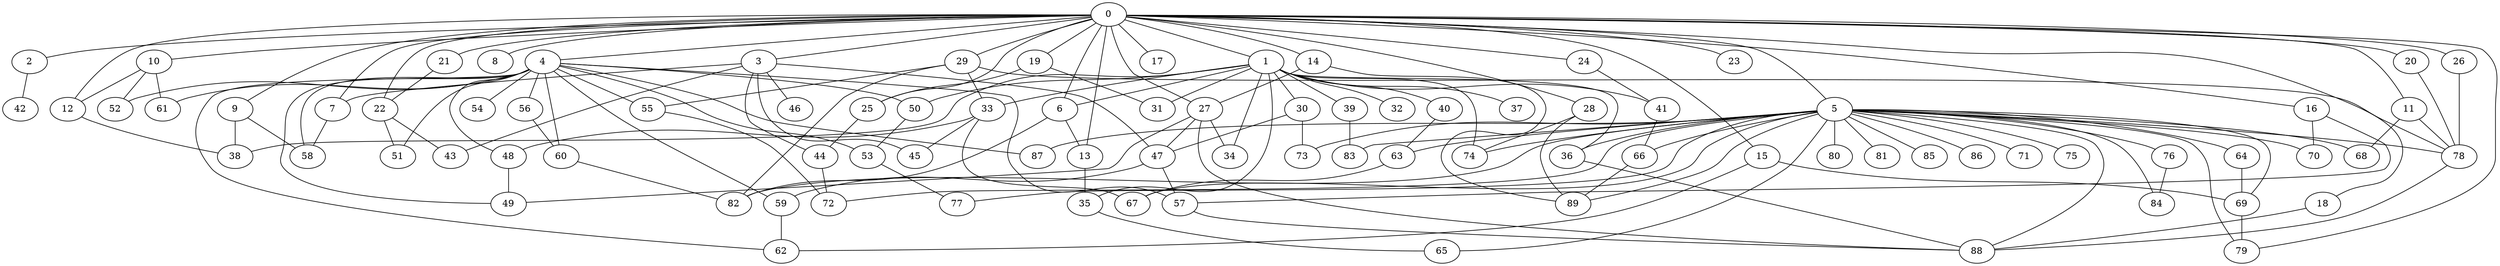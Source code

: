 
graph graphname {
    0 -- 1
0 -- 2
0 -- 3
0 -- 4
0 -- 5
0 -- 6
0 -- 7
0 -- 8
0 -- 9
0 -- 10
0 -- 11
0 -- 12
0 -- 13
0 -- 14
0 -- 15
0 -- 16
0 -- 17
0 -- 18
0 -- 19
0 -- 20
0 -- 21
0 -- 22
0 -- 23
0 -- 24
0 -- 25
0 -- 26
0 -- 27
0 -- 28
0 -- 29
0 -- 79
1 -- 32
1 -- 34
1 -- 35
1 -- 36
1 -- 37
1 -- 38
1 -- 33
1 -- 40
1 -- 41
1 -- 39
1 -- 30
1 -- 31
1 -- 6
1 -- 74
1 -- 50
2 -- 42
3 -- 43
3 -- 44
3 -- 45
3 -- 46
3 -- 47
3 -- 7
4 -- 48
4 -- 49
4 -- 50
4 -- 51
4 -- 52
4 -- 53
4 -- 54
4 -- 55
4 -- 56
4 -- 57
4 -- 58
4 -- 59
4 -- 60
4 -- 61
4 -- 62
4 -- 87
5 -- 63
5 -- 64
5 -- 65
5 -- 66
5 -- 67
5 -- 68
5 -- 69
5 -- 70
5 -- 71
5 -- 72
5 -- 73
5 -- 74
5 -- 75
5 -- 76
5 -- 77
5 -- 78
5 -- 79
5 -- 80
5 -- 81
5 -- 82
5 -- 83
5 -- 84
5 -- 85
5 -- 86
5 -- 87
5 -- 88
5 -- 89
5 -- 36
6 -- 82
6 -- 13
7 -- 58
9 -- 58
9 -- 38
10 -- 61
10 -- 52
10 -- 12
11 -- 68
11 -- 78
12 -- 38
13 -- 35
14 -- 89
14 -- 27
15 -- 62
15 -- 69
16 -- 57
16 -- 70
18 -- 88
19 -- 31
19 -- 25
20 -- 78
21 -- 22
22 -- 51
22 -- 43
24 -- 41
25 -- 44
26 -- 78
27 -- 88
27 -- 49
27 -- 47
27 -- 34
28 -- 74
28 -- 89
29 -- 78
29 -- 33
29 -- 82
29 -- 55
30 -- 47
30 -- 73
33 -- 45
33 -- 67
33 -- 48
35 -- 65
36 -- 88
39 -- 83
40 -- 63
41 -- 66
44 -- 72
47 -- 57
47 -- 59
48 -- 49
50 -- 53
53 -- 77
55 -- 72
56 -- 60
57 -- 88
59 -- 62
60 -- 82
63 -- 67
64 -- 69
66 -- 89
69 -- 79
76 -- 84
78 -- 88

}
